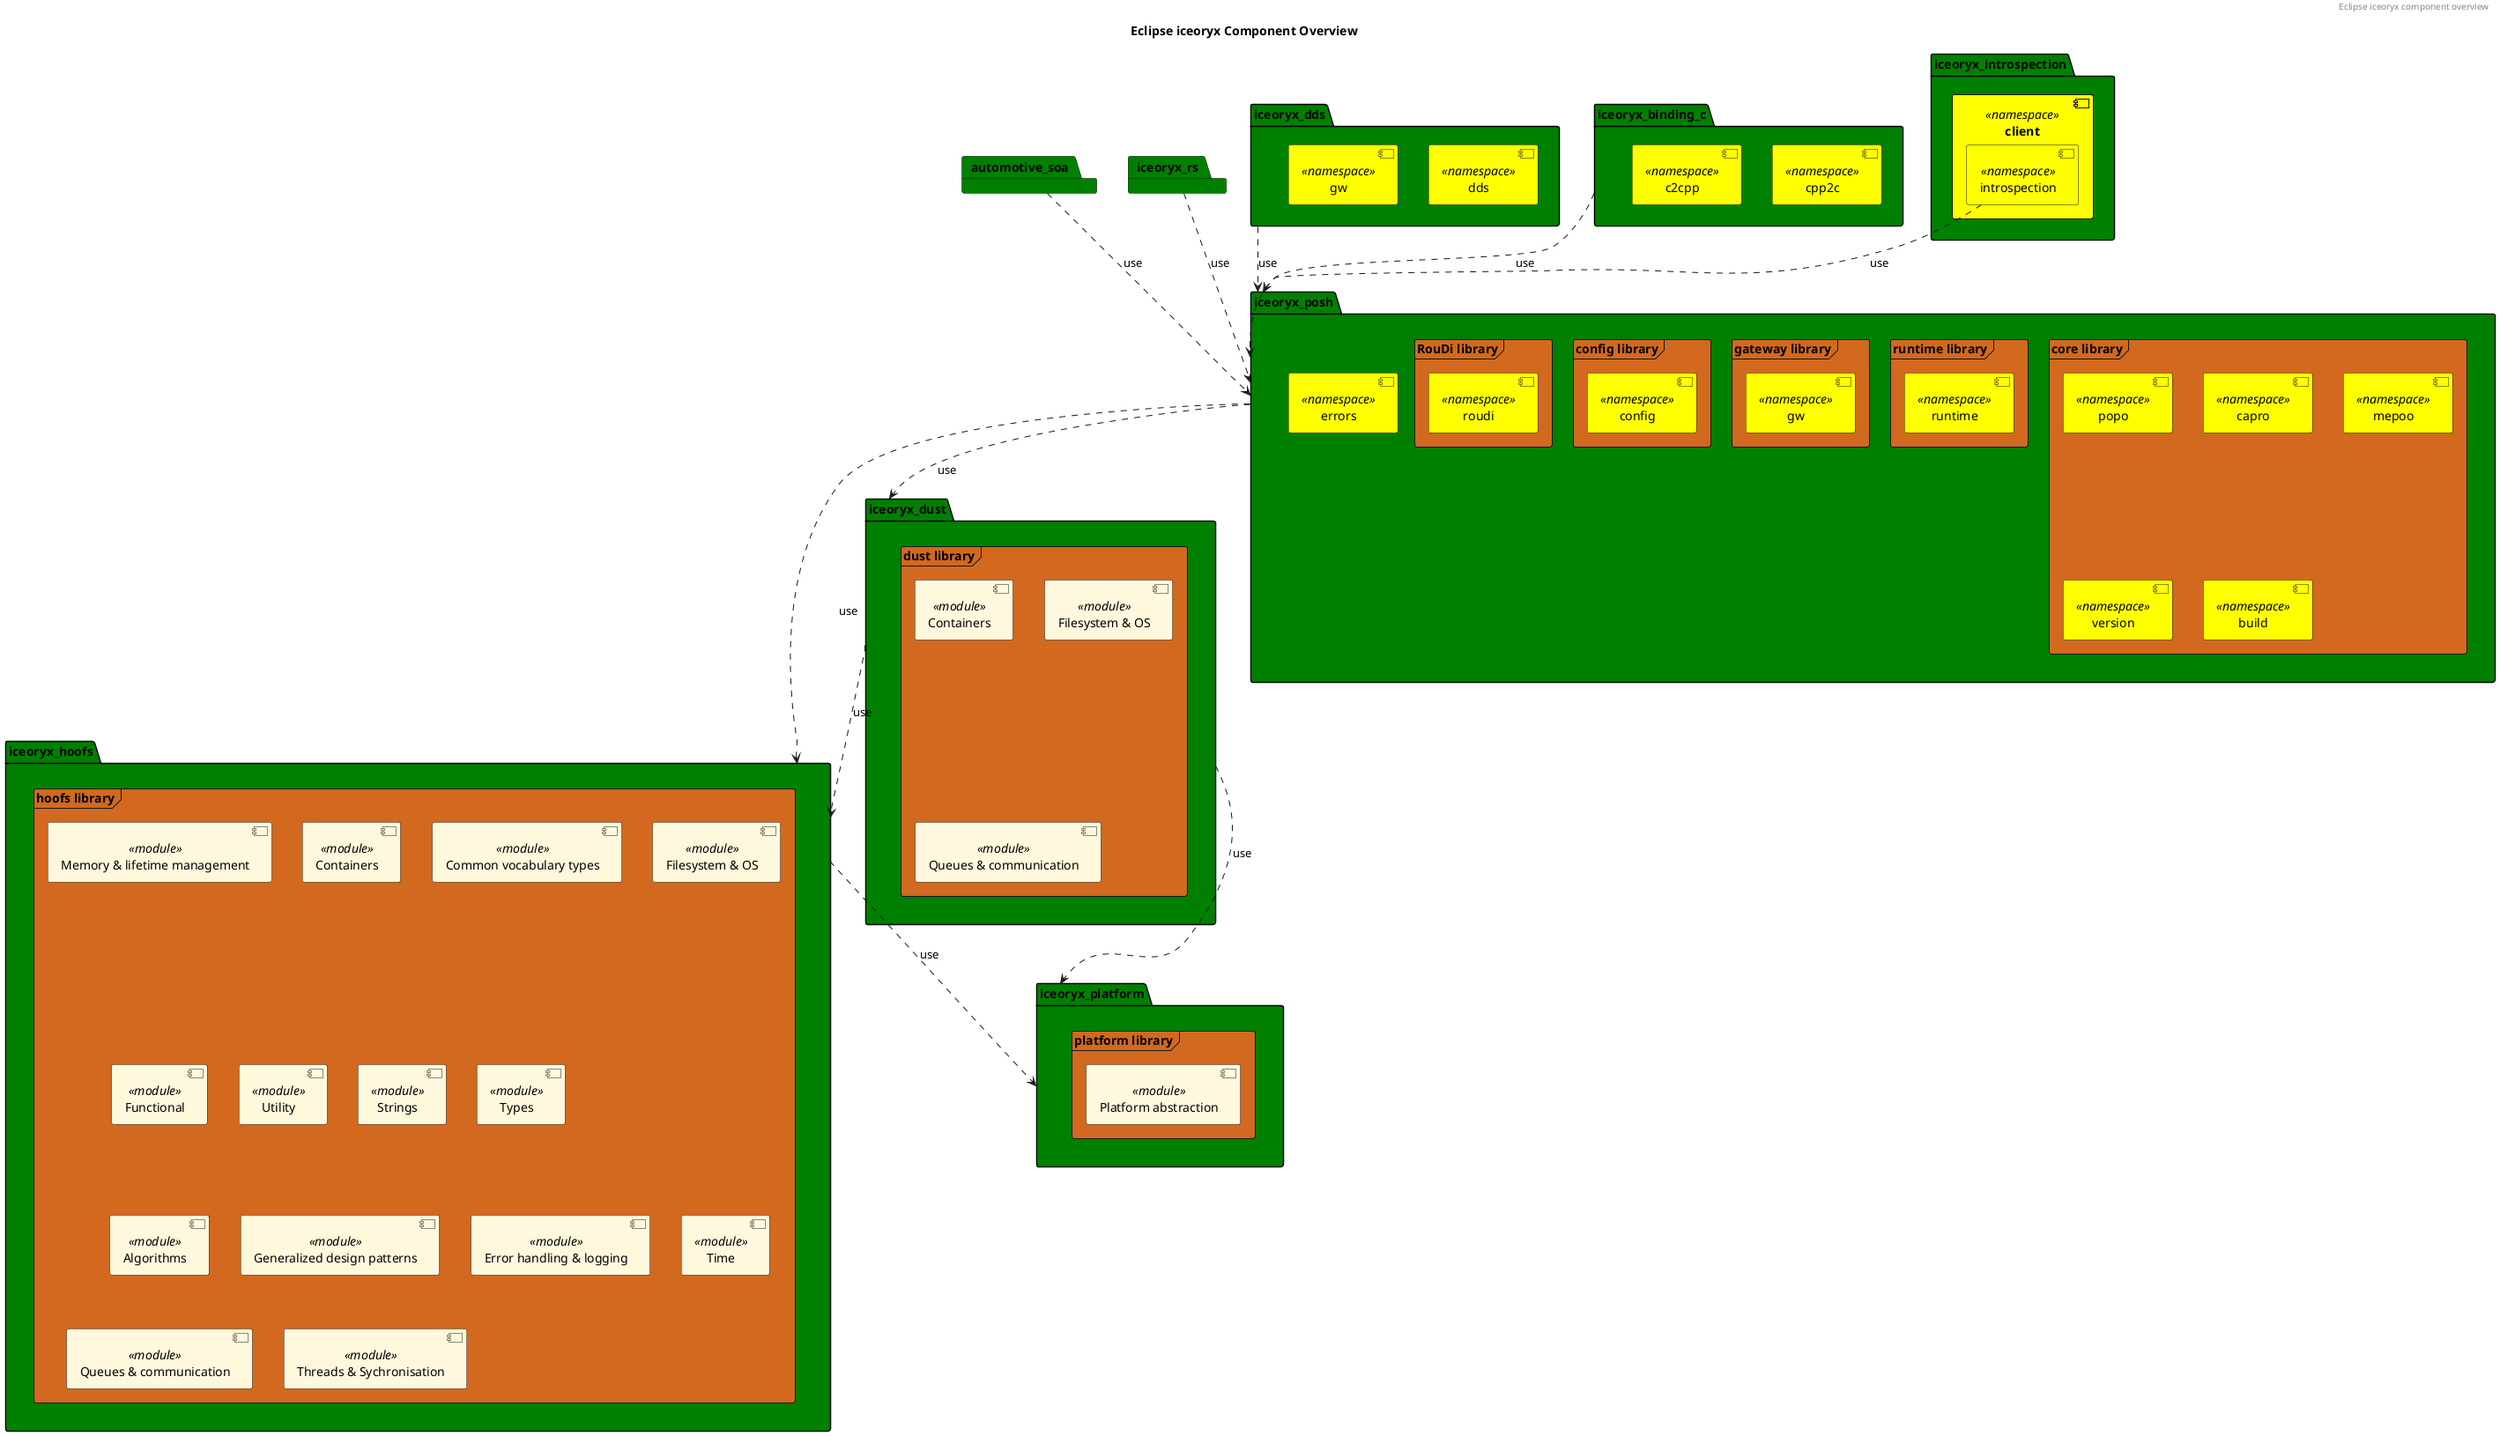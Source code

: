 @startuml

title Eclipse iceoryx Component Overview

skinparam BackgroundColor transparent
skinparam componentStyle uml2

skinparam component {
   backgroundColor<<namespace>> yellow
   backgroundColor<<module>> Cornsilk
}

skinparam package {
   backgroundColor green
}

skinparam frame {
   backgroundColor chocolate
}

' PlantUML package: CMake package
' PlantUML frame: CMake library

' @todo #539
' RouDi split, separate files and namespaces for static/dynamic discovery
' Implement exported libraries (add_library in iceoryx_posh/CMakeLists.txt)
' RouDiEnvironment shall not be in roudi namespace, but in testing

header Eclipse iceoryx component overview

' Platform Library containing platform abstraction with quality level 1
package iceoryx_platform  {
   frame "platform library" {
      component "Platform abstraction" <<module>>
   }
}

' HOOFS: Helpful Objects Optimised For Safety
' Library containing modern C++ STL constructs with quality level 1+
package iceoryx_hoofs  {
   frame "hoofs library" {

      component "Memory & lifetime management" <<module>>
      component Containers <<module>>
      component "Common vocabulary types" <<module>>
      component "Filesystem & OS" <<module>>
      component Functional <<module>>
      component Utility <<module>>
      component Strings <<module>>
      component Types <<module>>
      component Algorithms <<module>>
      component "Generalized design patterns" <<module>>
      component "Error handling & logging" <<module>>
      component Time <<module>>
      component "Queues & communication" <<module>>
      component "Threads & Sychronisation" <<module>>
   }
}

' DUST: Deemed Useful Software Thingies
' Library containing modern C++ STL constructs with quality level 2
package iceoryx_dust  {
   frame "dust library" {
      component "Containers" <<module>> as additional_containers
      component "Filesystem & OS" <<module>> as additional_filesystem
      component "Queues & communication" <<module>> as additional_queues
   }
}

' POSH: POSIX SHared memory
' Publish/subscribe IPC communication infrastructure based on shared memory
package iceoryx_posh {
   frame "core library" {
      component popo <<namespace>>
      component capro <<namespace>>
      component mepoo <<namespace>>
      component version <<namespace>>
      component build <<namespace>>
   }

   frame "runtime library" {
      component runtime <<namespace>>
   }

   frame "gateway library" {
      component gw <<namespace>>
   }

   frame "config library" {
      component config <<namespace>>
   }

   component errors <<namespace>>

   frame "RouDi library" {
      component roudi <<namespace>>
   }
}

' DDS: Data Distribution Service
'
package iceoryx_dds  {
   component dds <<namespace>>
   component gw <<namespace>> as gateway_dds
}

' AUTOSAR Adaptive: ara::com
'
package automotive_soa  {
}

' iceoryx-rs: Rust wrapper for iceoryx
'
package iceoryx_rs  {
}

' C-Binding
package iceoryx_binding_c  {
   component cpp2c <<namespace>>
   component c2cpp <<namespace>>
}


' Introspection
package iceoryx_introspection  {
   component client <<namespace>> {
      component introspection <<namespace>>
   }
}

iceoryx_hoofs  ..>  iceoryx_platform  : use
iceoryx_dust  ..>  iceoryx_platform  : use
iceoryx_posh  ..>  iceoryx_hoofs  : use
iceoryx_dust  ..>  iceoryx_hoofs : use
iceoryx_posh  ..>  iceoryx_dust : use
iceoryx_dds  ..>  iceoryx_posh  : use
iceoryx_rs  ..>  iceoryx_posh  : use
automotive_soa  ..>  iceoryx_posh  : use
iceoryx_binding_c  ..>  iceoryx_posh  : use
introspection  ..>  iceoryx_posh  : use
@enduml
